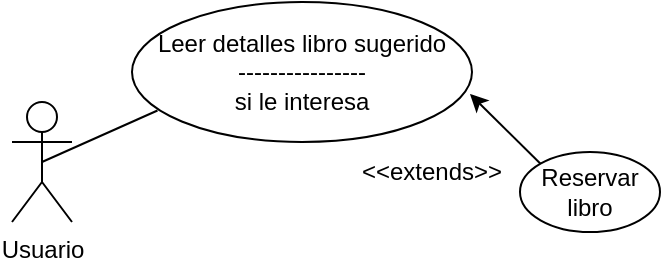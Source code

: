 <mxfile version="22.0.4" type="google" pages="5">
  <diagram name="Página-1" id="gCDGjCwxP0iLmrof1n6c">
    <mxGraphModel grid="1" page="1" gridSize="10" guides="1" tooltips="1" connect="1" arrows="1" fold="1" pageScale="1" pageWidth="827" pageHeight="1169" math="0" shadow="0">
      <root>
        <mxCell id="0" />
        <mxCell id="1" parent="0" />
        <mxCell id="uZbsIc89s6tYqEVM9KEG-1" value="Usuario" style="shape=umlActor;verticalLabelPosition=bottom;verticalAlign=top;html=1;outlineConnect=0;" vertex="1" parent="1">
          <mxGeometry x="90" y="100" width="30" height="60" as="geometry" />
        </mxCell>
        <mxCell id="uZbsIc89s6tYqEVM9KEG-2" value="Leer detalles libro sugerido&lt;br&gt;----------------&lt;br&gt;si le interesa" style="ellipse;whiteSpace=wrap;html=1;" vertex="1" parent="1">
          <mxGeometry x="150" y="50" width="170" height="70" as="geometry" />
        </mxCell>
        <mxCell id="uZbsIc89s6tYqEVM9KEG-3" value="Reservar libro" style="ellipse;whiteSpace=wrap;html=1;" vertex="1" parent="1">
          <mxGeometry x="344" y="125" width="70" height="40" as="geometry" />
        </mxCell>
        <mxCell id="uZbsIc89s6tYqEVM9KEG-4" value="" style="endArrow=none;html=1;rounded=0;exitX=0.5;exitY=0.5;exitDx=0;exitDy=0;exitPerimeter=0;entryX=0.075;entryY=0.775;entryDx=0;entryDy=0;entryPerimeter=0;" edge="1" parent="1" source="uZbsIc89s6tYqEVM9KEG-1" target="uZbsIc89s6tYqEVM9KEG-2">
          <mxGeometry width="50" height="50" relative="1" as="geometry">
            <mxPoint x="390" y="270" as="sourcePoint" />
            <mxPoint x="440" y="220" as="targetPoint" />
          </mxGeometry>
        </mxCell>
        <mxCell id="V8twOXWIq8d8b0GKGdxY-2" value="&amp;lt;&amp;lt;extends&amp;gt;&amp;gt;" style="text;html=1;strokeColor=none;fillColor=none;align=center;verticalAlign=middle;whiteSpace=wrap;rounded=0;" vertex="1" parent="1">
          <mxGeometry x="270" y="120" width="60" height="30" as="geometry" />
        </mxCell>
        <mxCell id="k9q3jlxistlGddNDOWqS-1" value="" style="endArrow=classic;html=1;rounded=0;entryX=0.994;entryY=0.657;entryDx=0;entryDy=0;entryPerimeter=0;exitX=0;exitY=0;exitDx=0;exitDy=0;" edge="1" parent="1" source="uZbsIc89s6tYqEVM9KEG-3" target="uZbsIc89s6tYqEVM9KEG-2">
          <mxGeometry width="50" height="50" relative="1" as="geometry">
            <mxPoint x="300" y="240" as="sourcePoint" />
            <mxPoint x="350" y="190" as="targetPoint" />
          </mxGeometry>
        </mxCell>
      </root>
    </mxGraphModel>
  </diagram>
  <diagram id="GE4VfLVbwTPNU2uoOzyi" name="Página-2">
    <mxGraphModel grid="1" page="1" gridSize="10" guides="1" tooltips="1" connect="1" arrows="1" fold="1" pageScale="1" pageWidth="827" pageHeight="1169" math="0" shadow="0">
      <root>
        <mxCell id="0" />
        <mxCell id="1" parent="0" />
        <mxCell id="m3UGtNnCJTf2aZoWiYL_-2" value="" style="rounded=0;whiteSpace=wrap;html=1;" vertex="1" parent="1">
          <mxGeometry x="120" y="80" width="320" height="200" as="geometry" />
        </mxCell>
        <mxCell id="m3UGtNnCJTf2aZoWiYL_-3" value="LIBRO X" style="text;html=1;strokeColor=none;fillColor=none;align=center;verticalAlign=middle;whiteSpace=wrap;rounded=0;fontStyle=1;fontSize=18;" vertex="1" parent="1">
          <mxGeometry x="182.5" y="100" width="195" height="30" as="geometry" />
        </mxCell>
        <mxCell id="Rv2pJ21V90kk-LdJNvll-1" value="&lt;h1 style=&quot;text-align: justify; line-height: 60%;&quot;&gt;&lt;span style=&quot;background-color: initial; font-size: 12px; font-weight: normal;&quot;&gt;Esta novela escrita por el escritor chileno Pepitp Giménez, narra las hazañas de un intrépido jubilado. Publicada en el año 4023, ganó el premio a la mejor novela de Marte, tu planeta de vacaciones&amp;nbsp;&lt;/span&gt;&lt;br&gt;&lt;/h1&gt;" style="text;html=1;strokeColor=none;fillColor=none;spacing=5;spacingTop=-20;whiteSpace=wrap;overflow=hidden;rounded=0;" vertex="1" parent="1">
          <mxGeometry x="167.5" y="120" width="225" height="120" as="geometry" />
        </mxCell>
        <mxCell id="LbP8NWgSDr6rwEfvnmNO-1" value="Volver" style="rounded=1;whiteSpace=wrap;html=1;fillColor=#dae8fc;strokeColor=#6c8ebf;" vertex="1" parent="1">
          <mxGeometry x="182.5" y="250" width="70" height="20" as="geometry" />
        </mxCell>
        <mxCell id="LbP8NWgSDr6rwEfvnmNO-2" value="Reservar libro" style="rounded=1;whiteSpace=wrap;html=1;fillColor=#dae8fc;strokeColor=#6c8ebf;" vertex="1" parent="1">
          <mxGeometry x="280" y="250" width="100" height="20" as="geometry" />
        </mxCell>
      </root>
    </mxGraphModel>
  </diagram>
  <diagram id="3RRdKtpIHOnCxINwJSFr" name="Página-3">
    <mxGraphModel grid="1" page="1" gridSize="10" guides="1" tooltips="1" connect="1" arrows="1" fold="1" pageScale="1" pageWidth="827" pageHeight="1169" math="0" shadow="0">
      <root>
        <mxCell id="0" />
        <mxCell id="1" parent="0" />
        <mxCell id="IrQbHV4SmrNgO42ADjUY-1" value="" style="rounded=0;whiteSpace=wrap;html=1;" vertex="1" parent="1">
          <mxGeometry x="120" y="80" width="320" height="260" as="geometry" />
        </mxCell>
        <mxCell id="CR7JcCu0R5pxRy4j_HyJ-1" value="Nombre" style="rounded=0;whiteSpace=wrap;html=1;" vertex="1" parent="1">
          <mxGeometry x="197.5" y="140" width="165" height="20" as="geometry" />
        </mxCell>
        <mxCell id="CR7JcCu0R5pxRy4j_HyJ-2" value="Apellido" style="rounded=0;whiteSpace=wrap;html=1;" vertex="1" parent="1">
          <mxGeometry x="197.5" y="170" width="165" height="20" as="geometry" />
        </mxCell>
        <mxCell id="CR7JcCu0R5pxRy4j_HyJ-3" value="Email" style="rounded=0;whiteSpace=wrap;html=1;" vertex="1" parent="1">
          <mxGeometry x="197.5" y="200" width="165" height="20" as="geometry" />
        </mxCell>
        <mxCell id="IrQbHV4SmrNgO42ADjUY-2" value="NOMBRE_SISTEMA" style="text;html=1;strokeColor=none;fillColor=none;align=center;verticalAlign=middle;whiteSpace=wrap;rounded=0;fontStyle=1;fontSize=18;" vertex="1" parent="1">
          <mxGeometry x="182.5" y="100" width="195" height="30" as="geometry" />
        </mxCell>
        <mxCell id="IrQbHV4SmrNgO42ADjUY-3" value="Usuario" style="rounded=0;whiteSpace=wrap;html=1;" vertex="1" parent="1">
          <mxGeometry x="197.5" y="230" width="165" height="20" as="geometry" />
        </mxCell>
        <mxCell id="IrQbHV4SmrNgO42ADjUY-4" value="Contraseña" style="rounded=0;whiteSpace=wrap;html=1;" vertex="1" parent="1">
          <mxGeometry x="197.5" y="260" width="165" height="20" as="geometry" />
        </mxCell>
        <mxCell id="IrQbHV4SmrNgO42ADjUY-7" value="Registrarse" style="rounded=1;whiteSpace=wrap;html=1;fillColor=#dae8fc;strokeColor=#6c8ebf;" vertex="1" parent="1">
          <mxGeometry x="230" y="300" width="100" height="20" as="geometry" />
        </mxCell>
      </root>
    </mxGraphModel>
  </diagram>
  <diagram id="d9zAb9GwU4LEdGDLmpGF" name="Página-4">
    <mxGraphModel grid="1" page="1" gridSize="10" guides="1" tooltips="1" connect="1" arrows="1" fold="1" pageScale="1" pageWidth="827" pageHeight="1169" math="0" shadow="0">
      <root>
        <mxCell id="0" />
        <mxCell id="1" parent="0" />
        <mxCell id="w1tBDhG3hcFLDgJxj2df-1" value="" style="rounded=0;whiteSpace=wrap;html=1;" vertex="1" parent="1">
          <mxGeometry x="120" y="80" width="320" height="200" as="geometry" />
        </mxCell>
        <mxCell id="w1tBDhG3hcFLDgJxj2df-2" value="NOMBRE_SISTEMA" style="text;html=1;strokeColor=none;fillColor=none;align=center;verticalAlign=middle;whiteSpace=wrap;rounded=0;fontStyle=1;fontSize=18;" vertex="1" parent="1">
          <mxGeometry x="182.5" y="100" width="195" height="30" as="geometry" />
        </mxCell>
        <mxCell id="w1tBDhG3hcFLDgJxj2df-3" value="Usuario" style="rounded=0;whiteSpace=wrap;html=1;" vertex="1" parent="1">
          <mxGeometry x="197.5" y="130" width="165" height="20" as="geometry" />
        </mxCell>
        <mxCell id="w1tBDhG3hcFLDgJxj2df-4" value="Contraseña" style="rounded=0;whiteSpace=wrap;html=1;" vertex="1" parent="1">
          <mxGeometry x="197.5" y="160" width="165" height="20" as="geometry" />
        </mxCell>
        <mxCell id="w1tBDhG3hcFLDgJxj2df-5" value="Iniciar sesión" style="rounded=1;whiteSpace=wrap;html=1;fillColor=#dae8fc;strokeColor=#6c8ebf;" vertex="1" parent="1">
          <mxGeometry x="230" y="210" width="100" height="20" as="geometry" />
        </mxCell>
        <mxCell id="w1tBDhG3hcFLDgJxj2df-6" value="Si no estás registrado:" style="text;html=1;strokeColor=none;fillColor=none;align=center;verticalAlign=middle;whiteSpace=wrap;rounded=0;" vertex="1" parent="1">
          <mxGeometry x="140" y="240" width="162.5" height="30" as="geometry" />
        </mxCell>
        <mxCell id="w1tBDhG3hcFLDgJxj2df-7" value="Registrarse" style="rounded=1;whiteSpace=wrap;html=1;fillColor=#dae8fc;strokeColor=#6c8ebf;" vertex="1" parent="1">
          <mxGeometry x="290" y="245" width="100" height="20" as="geometry" />
        </mxCell>
        <mxCell id="w1tBDhG3hcFLDgJxj2df-8" value="¡Datos incorrectos !" style="text;html=1;align=center;verticalAlign=middle;whiteSpace=wrap;rounded=0;fontColor=#FF0000;" vertex="1" parent="1">
          <mxGeometry x="225" y="180" width="110" height="30" as="geometry" />
        </mxCell>
      </root>
    </mxGraphModel>
  </diagram>
  <diagram id="AyGf0HzoaUv7Q3tg-i3V" name="Página-5">
    <mxGraphModel grid="1" page="1" gridSize="10" guides="1" tooltips="1" connect="1" arrows="1" fold="1" pageScale="1" pageWidth="827" pageHeight="1169" math="0" shadow="0">
      <root>
        <mxCell id="0" />
        <mxCell id="1" parent="0" />
        <mxCell id="ELrPXhUNqVEM4GoxlohT-1" value="" style="rounded=0;whiteSpace=wrap;html=1;" vertex="1" parent="1">
          <mxGeometry x="120" y="80" width="320" height="260" as="geometry" />
        </mxCell>
        <mxCell id="ELrPXhUNqVEM4GoxlohT-2" value="Nombre" style="rounded=0;whiteSpace=wrap;html=1;" vertex="1" parent="1">
          <mxGeometry x="197.5" y="140" width="165" height="20" as="geometry" />
        </mxCell>
        <mxCell id="ELrPXhUNqVEM4GoxlohT-3" value="Apellido" style="rounded=0;whiteSpace=wrap;html=1;" vertex="1" parent="1">
          <mxGeometry x="197.5" y="170" width="165" height="20" as="geometry" />
        </mxCell>
        <mxCell id="ELrPXhUNqVEM4GoxlohT-4" value="Email" style="rounded=0;whiteSpace=wrap;html=1;" vertex="1" parent="1">
          <mxGeometry x="197.5" y="200" width="165" height="20" as="geometry" />
        </mxCell>
        <mxCell id="ELrPXhUNqVEM4GoxlohT-5" value="NOMBRE_SISTEMA" style="text;html=1;strokeColor=none;fillColor=none;align=center;verticalAlign=middle;whiteSpace=wrap;rounded=0;fontStyle=1;fontSize=18;" vertex="1" parent="1">
          <mxGeometry x="182.5" y="100" width="195" height="30" as="geometry" />
        </mxCell>
        <mxCell id="ELrPXhUNqVEM4GoxlohT-6" value="Usuario" style="rounded=0;whiteSpace=wrap;html=1;" vertex="1" parent="1">
          <mxGeometry x="197.5" y="230" width="165" height="20" as="geometry" />
        </mxCell>
        <mxCell id="ELrPXhUNqVEM4GoxlohT-7" value="Contraseña" style="rounded=0;whiteSpace=wrap;html=1;" vertex="1" parent="1">
          <mxGeometry x="197.5" y="260" width="165" height="20" as="geometry" />
        </mxCell>
        <mxCell id="ELrPXhUNqVEM4GoxlohT-8" value="Registrarse" style="rounded=1;whiteSpace=wrap;html=1;fillColor=#dae8fc;strokeColor=#6c8ebf;" vertex="1" parent="1">
          <mxGeometry x="230" y="310" width="100" height="20" as="geometry" />
        </mxCell>
        <mxCell id="K5cLQCc8c6zPdE4DAsoT-1" value="Error: algún dato no cumple el formato" style="text;html=1;align=center;verticalAlign=middle;whiteSpace=wrap;rounded=0;fontColor=#FF0000;" vertex="1" parent="1">
          <mxGeometry x="170" y="280" width="220" height="30" as="geometry" />
        </mxCell>
      </root>
    </mxGraphModel>
  </diagram>
</mxfile>
